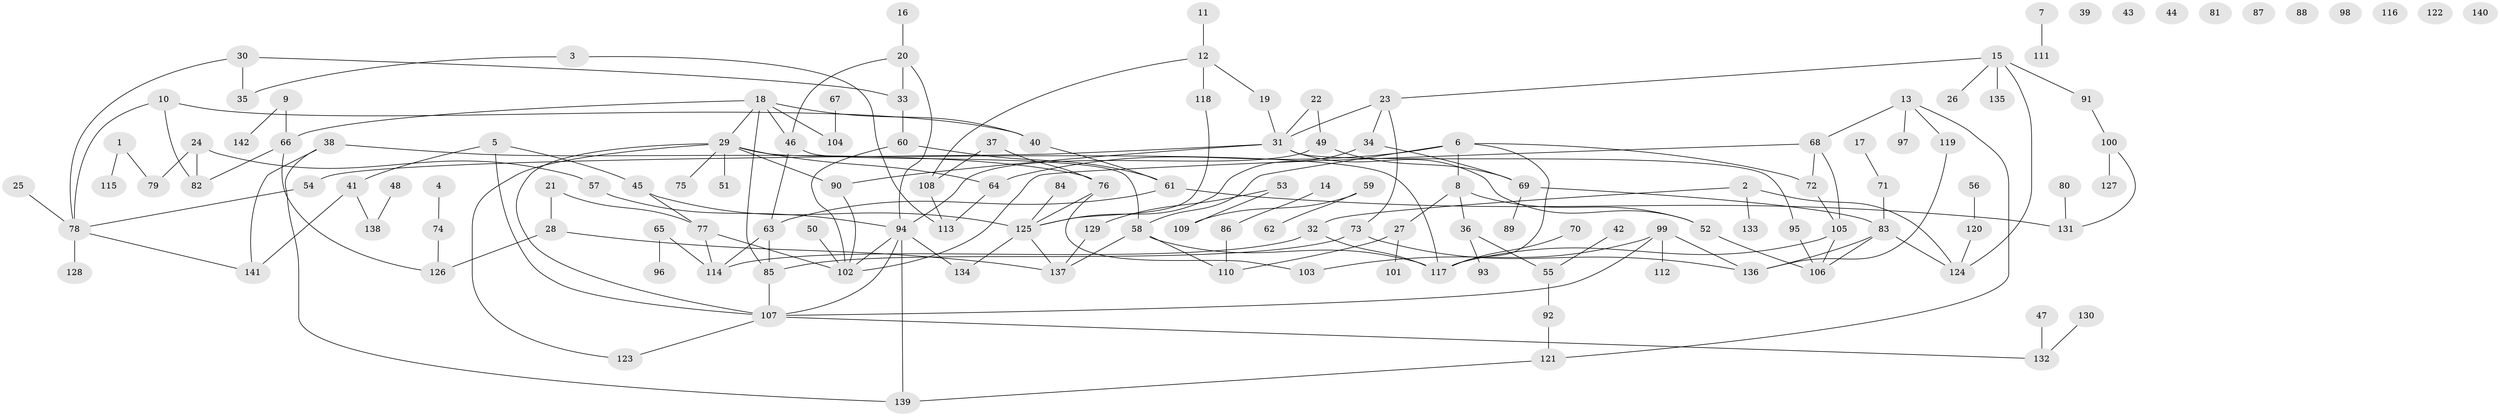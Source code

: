 // coarse degree distribution, {5: 0.0898876404494382, 4: 0.15730337078651685, 3: 0.2808988764044944, 7: 0.02247191011235955, 2: 0.19101123595505617, 6: 0.06741573033707865, 1: 0.19101123595505617}
// Generated by graph-tools (version 1.1) at 2025/35/03/04/25 23:35:49]
// undirected, 142 vertices, 180 edges
graph export_dot {
  node [color=gray90,style=filled];
  1;
  2;
  3;
  4;
  5;
  6;
  7;
  8;
  9;
  10;
  11;
  12;
  13;
  14;
  15;
  16;
  17;
  18;
  19;
  20;
  21;
  22;
  23;
  24;
  25;
  26;
  27;
  28;
  29;
  30;
  31;
  32;
  33;
  34;
  35;
  36;
  37;
  38;
  39;
  40;
  41;
  42;
  43;
  44;
  45;
  46;
  47;
  48;
  49;
  50;
  51;
  52;
  53;
  54;
  55;
  56;
  57;
  58;
  59;
  60;
  61;
  62;
  63;
  64;
  65;
  66;
  67;
  68;
  69;
  70;
  71;
  72;
  73;
  74;
  75;
  76;
  77;
  78;
  79;
  80;
  81;
  82;
  83;
  84;
  85;
  86;
  87;
  88;
  89;
  90;
  91;
  92;
  93;
  94;
  95;
  96;
  97;
  98;
  99;
  100;
  101;
  102;
  103;
  104;
  105;
  106;
  107;
  108;
  109;
  110;
  111;
  112;
  113;
  114;
  115;
  116;
  117;
  118;
  119;
  120;
  121;
  122;
  123;
  124;
  125;
  126;
  127;
  128;
  129;
  130;
  131;
  132;
  133;
  134;
  135;
  136;
  137;
  138;
  139;
  140;
  141;
  142;
  1 -- 79;
  1 -- 115;
  2 -- 32;
  2 -- 124;
  2 -- 133;
  3 -- 35;
  3 -- 113;
  4 -- 74;
  5 -- 41;
  5 -- 45;
  5 -- 107;
  6 -- 8;
  6 -- 58;
  6 -- 64;
  6 -- 72;
  6 -- 117;
  7 -- 111;
  8 -- 27;
  8 -- 36;
  8 -- 52;
  9 -- 66;
  9 -- 142;
  10 -- 40;
  10 -- 78;
  10 -- 82;
  11 -- 12;
  12 -- 19;
  12 -- 108;
  12 -- 118;
  13 -- 68;
  13 -- 97;
  13 -- 119;
  13 -- 121;
  14 -- 86;
  15 -- 23;
  15 -- 26;
  15 -- 91;
  15 -- 124;
  15 -- 135;
  16 -- 20;
  17 -- 71;
  18 -- 29;
  18 -- 40;
  18 -- 46;
  18 -- 66;
  18 -- 85;
  18 -- 104;
  19 -- 31;
  20 -- 33;
  20 -- 46;
  20 -- 94;
  21 -- 28;
  21 -- 77;
  22 -- 31;
  22 -- 49;
  23 -- 31;
  23 -- 34;
  23 -- 73;
  24 -- 57;
  24 -- 79;
  24 -- 82;
  25 -- 78;
  27 -- 101;
  27 -- 110;
  28 -- 126;
  28 -- 137;
  29 -- 51;
  29 -- 64;
  29 -- 75;
  29 -- 90;
  29 -- 107;
  29 -- 117;
  29 -- 123;
  30 -- 33;
  30 -- 35;
  30 -- 78;
  31 -- 52;
  31 -- 54;
  31 -- 90;
  31 -- 95;
  32 -- 114;
  32 -- 117;
  33 -- 60;
  34 -- 69;
  34 -- 125;
  36 -- 55;
  36 -- 93;
  37 -- 76;
  37 -- 108;
  38 -- 76;
  38 -- 139;
  38 -- 141;
  40 -- 61;
  41 -- 138;
  41 -- 141;
  42 -- 55;
  45 -- 77;
  45 -- 125;
  46 -- 58;
  46 -- 63;
  47 -- 132;
  48 -- 138;
  49 -- 69;
  49 -- 94;
  50 -- 102;
  52 -- 106;
  53 -- 109;
  53 -- 129;
  54 -- 78;
  55 -- 92;
  56 -- 120;
  57 -- 94;
  58 -- 110;
  58 -- 117;
  58 -- 137;
  59 -- 62;
  59 -- 109;
  60 -- 61;
  60 -- 102;
  61 -- 63;
  61 -- 131;
  63 -- 85;
  63 -- 114;
  64 -- 113;
  65 -- 96;
  65 -- 114;
  66 -- 82;
  66 -- 126;
  67 -- 104;
  68 -- 72;
  68 -- 102;
  68 -- 105;
  69 -- 83;
  69 -- 89;
  70 -- 117;
  71 -- 83;
  72 -- 105;
  73 -- 85;
  73 -- 136;
  74 -- 126;
  76 -- 103;
  76 -- 125;
  77 -- 102;
  77 -- 114;
  78 -- 128;
  78 -- 141;
  80 -- 131;
  83 -- 106;
  83 -- 124;
  83 -- 136;
  84 -- 125;
  85 -- 107;
  86 -- 110;
  90 -- 102;
  91 -- 100;
  92 -- 121;
  94 -- 102;
  94 -- 107;
  94 -- 134;
  94 -- 139;
  95 -- 106;
  99 -- 103;
  99 -- 107;
  99 -- 112;
  99 -- 136;
  100 -- 127;
  100 -- 131;
  105 -- 106;
  105 -- 117;
  107 -- 123;
  107 -- 132;
  108 -- 113;
  118 -- 125;
  119 -- 136;
  120 -- 124;
  121 -- 139;
  125 -- 134;
  125 -- 137;
  129 -- 137;
  130 -- 132;
}
